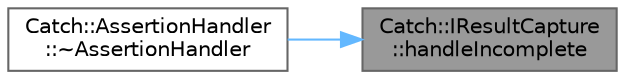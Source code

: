 digraph "Catch::IResultCapture::handleIncomplete"
{
 // LATEX_PDF_SIZE
  bgcolor="transparent";
  edge [fontname=Helvetica,fontsize=10,labelfontname=Helvetica,labelfontsize=10];
  node [fontname=Helvetica,fontsize=10,shape=box,height=0.2,width=0.4];
  rankdir="RL";
  Node1 [id="Node000001",label="Catch::IResultCapture\l::handleIncomplete",height=0.2,width=0.4,color="gray40", fillcolor="grey60", style="filled", fontcolor="black",tooltip=" "];
  Node1 -> Node2 [id="edge3_Node000001_Node000002",dir="back",color="steelblue1",style="solid",tooltip=" "];
  Node2 [id="Node000002",label="Catch::AssertionHandler\l::~AssertionHandler",height=0.2,width=0.4,color="grey40", fillcolor="white", style="filled",URL="$class_catch_1_1_assertion_handler.html#a1e839d810f6ac0fa6d127fe8350175ed",tooltip=" "];
}
